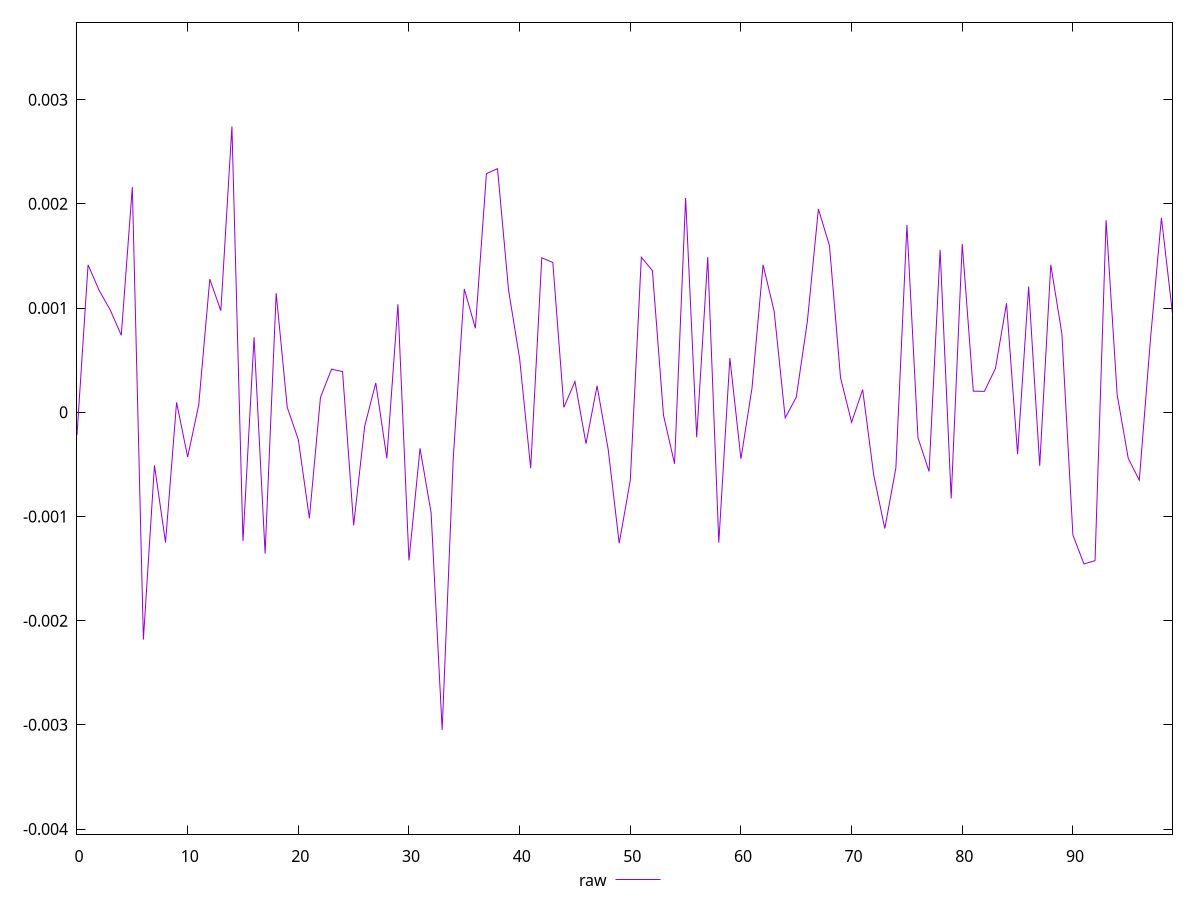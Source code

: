 reset

$raw <<EOF
0 -0.0002182283553390718
1 0.0014142925370214427
2 0.0011698029554851452
3 0.0009829475433849521
4 0.0007388673097633862
5 0.002160704702114881
6 -0.002180863321460361
7 -0.0005100884172671859
8 -0.0012487350064369687
9 0.00009505863749606604
10 -0.00042975987099630144
11 0.00006955475407672317
12 0.0012775112661039313
13 0.0009747902623397771
14 0.002742461950465861
15 -0.0012364198506104591
16 0.00071918803301869
17 -0.0013553918195431552
18 0.0011425629664289405
19 0.000047054060916903744
20 -0.000262167983857597
21 -0.0010166771877936672
22 0.0001415049759754987
23 0.0004139880372565814
24 0.0003896791465278379
25 -0.0010845913931430704
26 -0.00013280312542690185
27 0.00028146349308994347
28 -0.00044126549054443356
29 0.0010360369261124712
30 -0.001422116434756806
31 -0.0003464691898905403
32 -0.0009650286081657577
33 -0.003048599837222304
34 -0.0004451942278714763
35 0.001183348738016547
36 0.0008069092621095735
37 0.0022898422619196056
38 0.002337834430605637
39 0.0011722291947077474
40 0.0005147147479016564
41 -0.000536930454747286
42 0.0014820163187466461
43 0.0014370507843066349
44 0.00004687908803875207
45 0.00029510334275110447
46 -0.00030168144466288056
47 0.0002537466311750798
48 -0.0003541593162328642
49 -0.0012573616531886998
50 -0.0006535926494262403
51 0.0014880520946751491
52 0.0013590246115293809
53 -0.000027439018634897986
54 -0.0004938818894788459
55 0.0020564244250551485
56 -0.00023949175877081383
57 0.0014887036458500597
58 -0.0012506451578988256
59 0.000520115793921801
60 -0.00044650123453181907
61 0.00023161925097737082
62 0.0014154333693091941
63 0.000969801169869133
64 -0.000053279185944939136
65 0.00014472729991565528
66 0.0008688948059046537
67 0.001950408284621232
68 0.001599011001561374
69 0.00033221529523889026
70 -0.00009613431736060314
71 0.00021733832121975842
72 -0.0006026746272283705
73 -0.0011157964910382383
74 -0.0005357400571611988
75 0.0017976638980569698
76 -0.00024515765678429115
77 -0.0005680896681909828
78 0.0015596419877797001
79 -0.0008263213054201661
80 0.001615879445861025
81 0.0002023764128333304
82 0.00020055210921006748
83 0.0004201885593702351
84 0.0010459183083840154
85 -0.00040126630299647275
86 0.0012068098714792432
87 -0.0005133888631591646
88 0.0014156664128406825
89 0.0007557858015550976
90 -0.001178070746332597
91 -0.0014557688322819817
92 -0.0014240877100125152
93 0.0018425680403731587
94 0.0001688414460186663
95 -0.00044144340928796113
96 -0.0006523129399644982
97 0.000689576010664655
98 0.0018662966596284453
99 0.0009479228019626028
EOF

set key outside below
set xrange [0:99]
set yrange [-0.004048599837222304:0.003742461950465861]
set trange [-0.004048599837222304:0.003742461950465861]
set terminal svg size 640, 500 enhanced background rgb 'white'
set output "reprap/meta/pScore-difference/samples/pages+cached+noexternal+nomedia+nocss/raw/values.svg"

plot $raw title "raw" with line

reset
